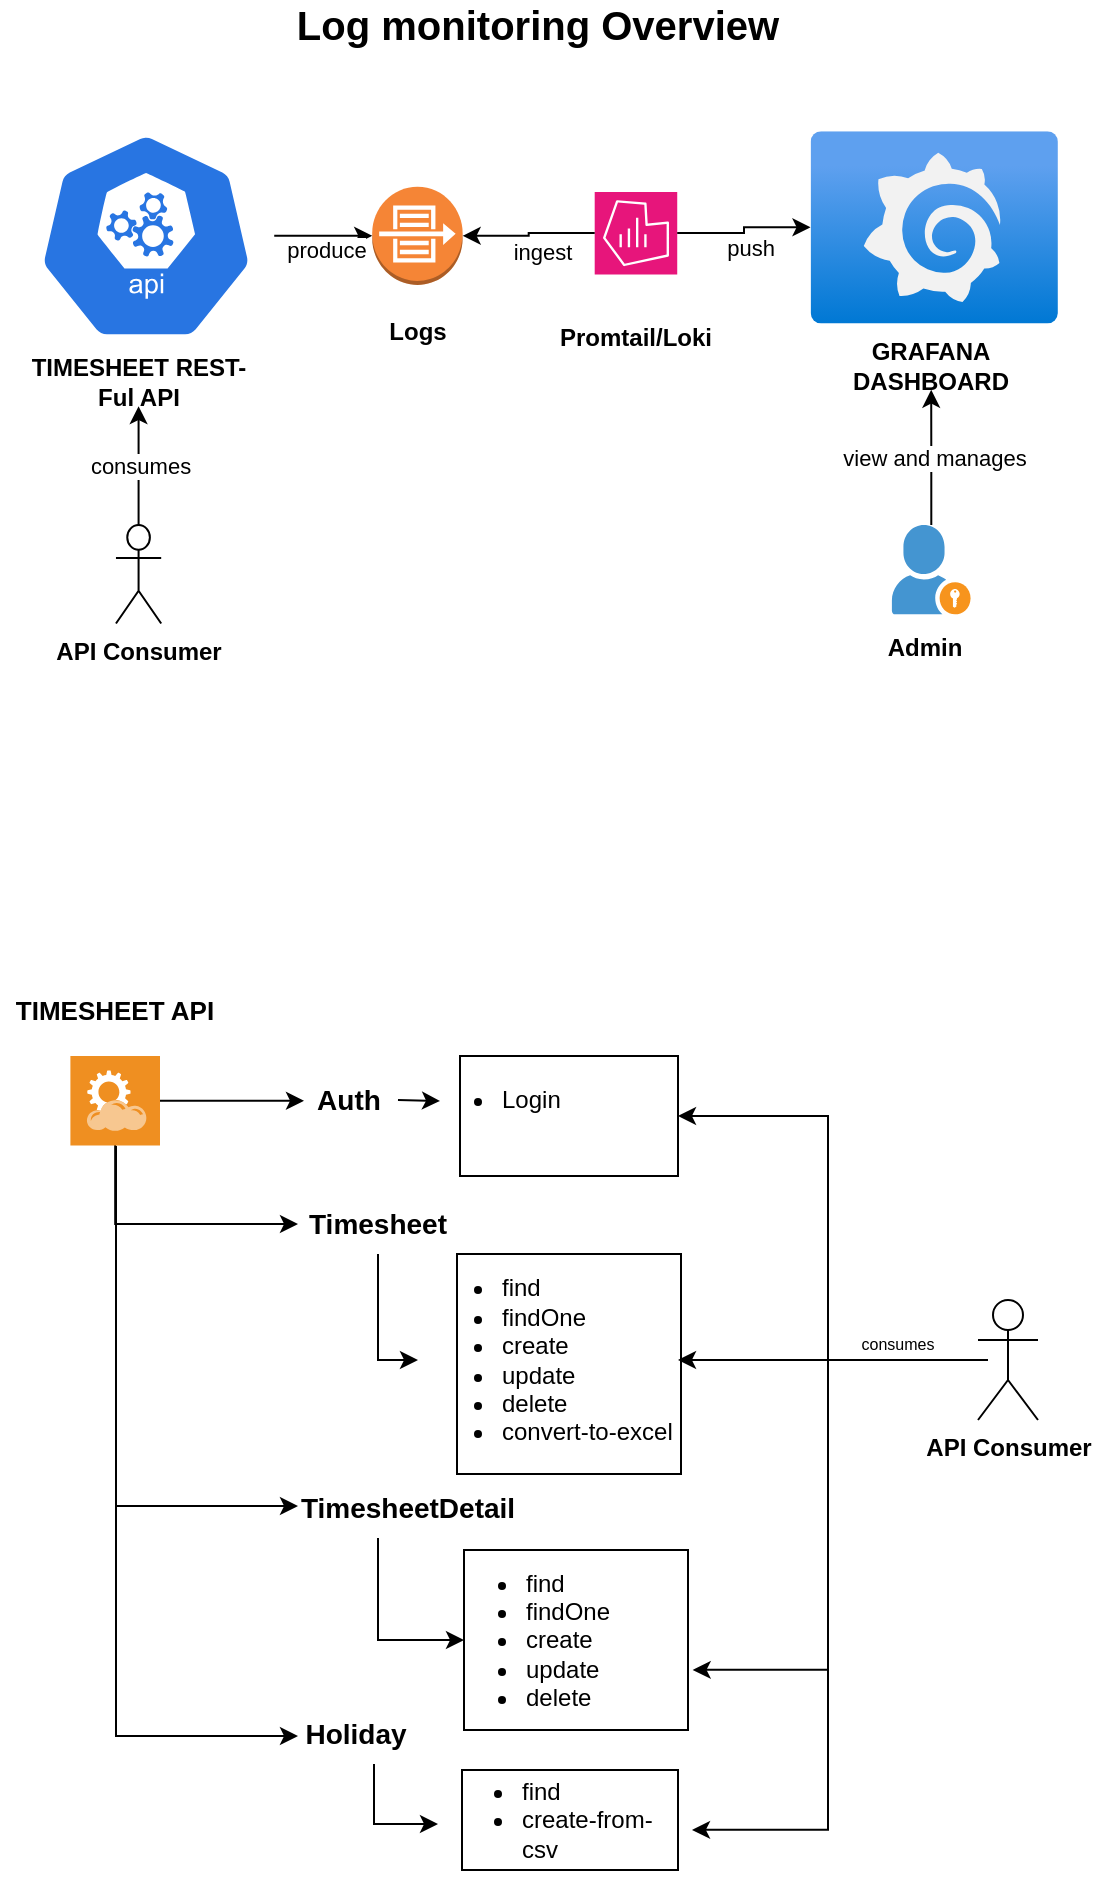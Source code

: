 <mxfile version="22.1.3" type="github">
  <diagram name="Page-1" id="UmZUJm98hy-MjdlWRy2L">
    <mxGraphModel dx="989" dy="622" grid="1" gridSize="10" guides="1" tooltips="1" connect="1" arrows="1" fold="1" page="1" pageScale="1" pageWidth="850" pageHeight="1100" math="0" shadow="0">
      <root>
        <mxCell id="0" />
        <mxCell id="1" parent="0" />
        <mxCell id="RZwhvctcLquMt1JPsXWP-3" value="&lt;b&gt;&lt;font style=&quot;font-size: 13px;&quot;&gt;TIMESHEET API&lt;/font&gt;&lt;/b&gt;" style="text;html=1;strokeColor=none;fillColor=none;align=center;verticalAlign=middle;whiteSpace=wrap;rounded=0;" vertex="1" parent="1">
          <mxGeometry x="111.1" y="650" width="115" height="10" as="geometry" />
        </mxCell>
        <mxCell id="RZwhvctcLquMt1JPsXWP-13" style="edgeStyle=orthogonalEdgeStyle;rounded=0;orthogonalLoop=1;jettySize=auto;html=1;" edge="1" parent="1" target="RZwhvctcLquMt1JPsXWP-8">
          <mxGeometry relative="1" as="geometry">
            <mxPoint x="395.0" y="700" as="targetPoint" />
            <mxPoint x="310" y="700" as="sourcePoint" />
          </mxGeometry>
        </mxCell>
        <mxCell id="RZwhvctcLquMt1JPsXWP-6" value="&lt;font size=&quot;1&quot; style=&quot;&quot;&gt;&lt;b style=&quot;font-size: 14px;&quot;&gt;Auth&lt;/b&gt;&lt;/font&gt;" style="text;html=1;strokeColor=none;fillColor=none;align=center;verticalAlign=middle;whiteSpace=wrap;rounded=0;" vertex="1" parent="1">
          <mxGeometry x="263" y="685.4" width="45" height="30" as="geometry" />
        </mxCell>
        <mxCell id="RZwhvctcLquMt1JPsXWP-23" value="" style="rounded=0;whiteSpace=wrap;html=1;" vertex="1" parent="1">
          <mxGeometry x="341" y="678" width="109" height="60" as="geometry" />
        </mxCell>
        <mxCell id="RZwhvctcLquMt1JPsXWP-8" value="&lt;ul&gt;&lt;li&gt;Login&lt;/li&gt;&lt;/ul&gt;" style="text;html=1;strokeColor=none;fillColor=none;align=left;verticalAlign=middle;whiteSpace=wrap;rounded=0;" vertex="1" parent="1">
          <mxGeometry x="320" y="685.4" width="70" height="30" as="geometry" />
        </mxCell>
        <mxCell id="RZwhvctcLquMt1JPsXWP-10" value="&lt;font size=&quot;1&quot; style=&quot;&quot;&gt;&lt;b style=&quot;font-size: 14px;&quot;&gt;Timesheet&lt;/b&gt;&lt;/font&gt;" style="text;html=1;strokeColor=none;fillColor=none;align=center;verticalAlign=middle;whiteSpace=wrap;rounded=0;" vertex="1" parent="1">
          <mxGeometry x="270" y="747" width="60" height="30" as="geometry" />
        </mxCell>
        <mxCell id="RZwhvctcLquMt1JPsXWP-11" value="" style="edgeStyle=orthogonalEdgeStyle;rounded=0;orthogonalLoop=1;jettySize=auto;html=1;entryX=0;entryY=0.5;entryDx=0;entryDy=0;" edge="1" parent="1" source="RZwhvctcLquMt1JPsXWP-4" target="RZwhvctcLquMt1JPsXWP-6">
          <mxGeometry relative="1" as="geometry">
            <mxPoint x="242" y="696" as="targetPoint" />
          </mxGeometry>
        </mxCell>
        <mxCell id="RZwhvctcLquMt1JPsXWP-22" value="" style="rounded=0;whiteSpace=wrap;html=1;" vertex="1" parent="1">
          <mxGeometry x="339.5" y="777" width="112" height="110" as="geometry" />
        </mxCell>
        <mxCell id="RZwhvctcLquMt1JPsXWP-15" value="&lt;ul&gt;&lt;li&gt;find&lt;/li&gt;&lt;li&gt;findOne&lt;/li&gt;&lt;li&gt;create&lt;/li&gt;&lt;li&gt;update&lt;/li&gt;&lt;li&gt;delete&lt;/li&gt;&lt;li&gt;convert-to-excel&lt;/li&gt;&lt;/ul&gt;" style="text;html=1;strokeColor=none;fillColor=none;align=left;verticalAlign=middle;whiteSpace=wrap;rounded=0;" vertex="1" parent="1">
          <mxGeometry x="320" y="815" width="130" height="30" as="geometry" />
        </mxCell>
        <mxCell id="RZwhvctcLquMt1JPsXWP-16" value="" style="edgeStyle=orthogonalEdgeStyle;rounded=0;orthogonalLoop=1;jettySize=auto;html=1;entryX=0;entryY=0.5;entryDx=0;entryDy=0;" edge="1" parent="1" source="RZwhvctcLquMt1JPsXWP-10" target="RZwhvctcLquMt1JPsXWP-15">
          <mxGeometry relative="1" as="geometry" />
        </mxCell>
        <mxCell id="RZwhvctcLquMt1JPsXWP-32" value="" style="endArrow=classic;html=1;rounded=0;edgeStyle=orthogonalEdgeStyle;" edge="1" parent="1">
          <mxGeometry width="50" height="50" relative="1" as="geometry">
            <mxPoint x="168.586" y="715" as="sourcePoint" />
            <mxPoint x="260" y="762" as="targetPoint" />
            <Array as="points">
              <mxPoint x="169" y="762" />
            </Array>
          </mxGeometry>
        </mxCell>
        <mxCell id="RZwhvctcLquMt1JPsXWP-33" style="edgeStyle=orthogonalEdgeStyle;rounded=0;orthogonalLoop=1;jettySize=auto;html=1;" edge="1" parent="1">
          <mxGeometry relative="1" as="geometry">
            <mxPoint x="169" y="723" as="sourcePoint" />
            <mxPoint x="260" y="903" as="targetPoint" />
            <Array as="points">
              <mxPoint x="169" y="903" />
            </Array>
          </mxGeometry>
        </mxCell>
        <mxCell id="RZwhvctcLquMt1JPsXWP-4" value="" style="shadow=0;dashed=0;html=1;strokeColor=none;fillColor=#EF8F21;labelPosition=center;verticalLabelPosition=bottom;verticalAlign=top;align=center;outlineConnect=0;shape=mxgraph.veeam.2d.restful_apis;" vertex="1" parent="1">
          <mxGeometry x="146.2" y="678" width="44.8" height="44.8" as="geometry" />
        </mxCell>
        <mxCell id="RZwhvctcLquMt1JPsXWP-41" style="edgeStyle=orthogonalEdgeStyle;rounded=0;orthogonalLoop=1;jettySize=auto;html=1;entryX=1;entryY=0.5;entryDx=0;entryDy=0;" edge="1" parent="1" source="RZwhvctcLquMt1JPsXWP-35" target="RZwhvctcLquMt1JPsXWP-15">
          <mxGeometry relative="1" as="geometry" />
        </mxCell>
        <mxCell id="RZwhvctcLquMt1JPsXWP-42" style="edgeStyle=orthogonalEdgeStyle;rounded=0;orthogonalLoop=1;jettySize=auto;html=1;entryX=1;entryY=0.5;entryDx=0;entryDy=0;" edge="1" parent="1" source="RZwhvctcLquMt1JPsXWP-35" target="RZwhvctcLquMt1JPsXWP-23">
          <mxGeometry relative="1" as="geometry" />
        </mxCell>
        <mxCell id="RZwhvctcLquMt1JPsXWP-35" value="&lt;b&gt;API Consumer&lt;/b&gt;" style="shape=umlActor;verticalLabelPosition=bottom;verticalAlign=top;html=1;outlineConnect=0;" vertex="1" parent="1">
          <mxGeometry x="600" y="800" width="30" height="60" as="geometry" />
        </mxCell>
        <mxCell id="RZwhvctcLquMt1JPsXWP-43" style="edgeStyle=orthogonalEdgeStyle;rounded=0;orthogonalLoop=1;jettySize=auto;html=1;entryX=1.003;entryY=0.666;entryDx=0;entryDy=0;entryPerimeter=0;" edge="1" parent="1">
          <mxGeometry relative="1" as="geometry">
            <mxPoint x="605" y="830.029" as="sourcePoint" />
            <mxPoint x="457.327" y="984.94" as="targetPoint" />
            <Array as="points">
              <mxPoint x="525" y="830" />
              <mxPoint x="525" y="985" />
            </Array>
          </mxGeometry>
        </mxCell>
        <mxCell id="RZwhvctcLquMt1JPsXWP-46" value="&lt;font style=&quot;font-size: 8px;&quot;&gt;consumes&lt;/font&gt;" style="text;html=1;strokeColor=none;fillColor=none;align=center;verticalAlign=middle;whiteSpace=wrap;rounded=0;" vertex="1" parent="1">
          <mxGeometry x="530" y="806" width="60" height="30" as="geometry" />
        </mxCell>
        <mxCell id="RZwhvctcLquMt1JPsXWP-47" value="" style="group" vertex="1" connectable="0" parent="1">
          <mxGeometry x="120" y="150" width="520" height="340" as="geometry" />
        </mxCell>
        <mxCell id="IkE8e9DSJf4OaHcmCH7N-23" value="" style="group" parent="RZwhvctcLquMt1JPsXWP-47" vertex="1" connectable="0">
          <mxGeometry x="393.391" y="262.548" width="120.58" height="77.452" as="geometry" />
        </mxCell>
        <mxCell id="IkE8e9DSJf4OaHcmCH7N-15" value="" style="shadow=0;dashed=0;html=1;strokeColor=none;fillColor=#4495D1;labelPosition=center;verticalLabelPosition=bottom;verticalAlign=top;align=center;outlineConnect=0;shape=mxgraph.veeam.portal_admin;" parent="IkE8e9DSJf4OaHcmCH7N-23" vertex="1">
          <mxGeometry x="43.559" width="39.339" height="44.633" as="geometry" />
        </mxCell>
        <mxCell id="IkE8e9DSJf4OaHcmCH7N-19" value="&lt;b&gt;Admin&lt;/b&gt;" style="text;html=1;strokeColor=none;fillColor=none;align=center;verticalAlign=middle;whiteSpace=wrap;rounded=0;" parent="IkE8e9DSJf4OaHcmCH7N-23" vertex="1">
          <mxGeometry y="49.556" width="120.58" height="24.614" as="geometry" />
        </mxCell>
        <mxCell id="IkE8e9DSJf4OaHcmCH7N-33" value="" style="group" parent="RZwhvctcLquMt1JPsXWP-47" vertex="1" connectable="0">
          <mxGeometry y="65.637" width="520" height="137.436" as="geometry" />
        </mxCell>
        <mxCell id="IkE8e9DSJf4OaHcmCH7N-20" value="" style="group" parent="IkE8e9DSJf4OaHcmCH7N-33" vertex="1" connectable="0">
          <mxGeometry width="128.116" height="137.436" as="geometry" />
        </mxCell>
        <mxCell id="IkE8e9DSJf4OaHcmCH7N-3" value="" style="sketch=0;html=1;dashed=0;whitespace=wrap;fillColor=#2875E2;strokeColor=#ffffff;points=[[0.005,0.63,0],[0.1,0.2,0],[0.9,0.2,0],[0.5,0,0],[0.995,0.63,0],[0.72,0.99,0],[0.5,1,0],[0.28,0.99,0]];verticalLabelPosition=bottom;align=center;verticalAlign=top;shape=mxgraph.kubernetes.icon;prIcon=api" parent="IkE8e9DSJf4OaHcmCH7N-20" vertex="1">
          <mxGeometry width="128.116" height="104.609" as="geometry" />
        </mxCell>
        <mxCell id="IkE8e9DSJf4OaHcmCH7N-6" value="&lt;b&gt;TIMESHEET REST-Ful API&lt;/b&gt;" style="text;html=1;strokeColor=none;fillColor=none;align=center;verticalAlign=middle;whiteSpace=wrap;rounded=0;" parent="IkE8e9DSJf4OaHcmCH7N-20" vertex="1">
          <mxGeometry y="112.822" width="120.58" height="24.614" as="geometry" />
        </mxCell>
        <mxCell id="IkE8e9DSJf4OaHcmCH7N-24" value="" style="group" parent="IkE8e9DSJf4OaHcmCH7N-33" vertex="1" connectable="0">
          <mxGeometry x="169.565" y="27.789" width="60.29" height="85.033" as="geometry" />
        </mxCell>
        <mxCell id="IkE8e9DSJf4OaHcmCH7N-2" value="" style="outlineConnect=0;dashed=0;verticalLabelPosition=bottom;verticalAlign=top;align=center;html=1;shape=mxgraph.aws3.flow_logs;fillColor=#F58536;gradientColor=none;" parent="IkE8e9DSJf4OaHcmCH7N-24" vertex="1">
          <mxGeometry x="7.536" width="45.217" height="49.023" as="geometry" />
        </mxCell>
        <mxCell id="IkE8e9DSJf4OaHcmCH7N-13" value="&lt;b&gt;Logs&lt;/b&gt;" style="text;html=1;strokeColor=none;fillColor=none;align=center;verticalAlign=middle;whiteSpace=wrap;rounded=0;" parent="IkE8e9DSJf4OaHcmCH7N-24" vertex="1">
          <mxGeometry y="60.419" width="60.29" height="24.614" as="geometry" />
        </mxCell>
        <mxCell id="IkE8e9DSJf4OaHcmCH7N-25" value="" style="group" parent="IkE8e9DSJf4OaHcmCH7N-33" vertex="1" connectable="0">
          <mxGeometry x="278.841" y="30.308" width="60.29" height="85.033" as="geometry" />
        </mxCell>
        <mxCell id="IkE8e9DSJf4OaHcmCH7N-5" value="" style="sketch=0;points=[[0,0,0],[0.25,0,0],[0.5,0,0],[0.75,0,0],[1,0,0],[0,1,0],[0.25,1,0],[0.5,1,0],[0.75,1,0],[1,1,0],[0,0.25,0],[0,0.5,0],[0,0.75,0],[1,0.25,0],[1,0.5,0],[1,0.75,0]];points=[[0,0,0],[0.25,0,0],[0.5,0,0],[0.75,0,0],[1,0,0],[0,1,0],[0.25,1,0],[0.5,1,0],[0.75,1,0],[1,1,0],[0,0.25,0],[0,0.5,0],[0,0.75,0],[1,0.25,0],[1,0.5,0],[1,0.75,0]];outlineConnect=0;fontColor=#232F3E;fillColor=#E7157B;strokeColor=#ffffff;dashed=0;verticalLabelPosition=bottom;verticalAlign=top;align=center;html=1;fontSize=12;fontStyle=0;aspect=fixed;shape=mxgraph.aws4.resourceIcon;resIcon=mxgraph.aws4.managed_service_for_grafana;" parent="IkE8e9DSJf4OaHcmCH7N-25" vertex="1">
          <mxGeometry x="9.511" width="41.261" height="41.261" as="geometry" />
        </mxCell>
        <mxCell id="IkE8e9DSJf4OaHcmCH7N-14" value="&lt;b&gt;Promtail/Loki&lt;/b&gt;" style="text;html=1;strokeColor=none;fillColor=none;align=center;verticalAlign=middle;whiteSpace=wrap;rounded=0;" parent="IkE8e9DSJf4OaHcmCH7N-25" vertex="1">
          <mxGeometry y="60.419" width="60.29" height="24.614" as="geometry" />
        </mxCell>
        <mxCell id="IkE8e9DSJf4OaHcmCH7N-26" value="" style="group" parent="IkE8e9DSJf4OaHcmCH7N-33" vertex="1" connectable="0">
          <mxGeometry x="396.255" width="123.745" height="129.223" as="geometry" />
        </mxCell>
        <mxCell id="IkE8e9DSJf4OaHcmCH7N-4" value="" style="image;aspect=fixed;html=1;points=[];align=center;fontSize=12;image=img/lib/azure2/other/Grafana.svg;" parent="IkE8e9DSJf4OaHcmCH7N-26" vertex="1">
          <mxGeometry width="123.745" height="96.087" as="geometry" />
        </mxCell>
        <mxCell id="IkE8e9DSJf4OaHcmCH7N-7" value="&lt;b&gt;GRAFANA DASHBOARD&lt;/b&gt;" style="text;html=1;strokeColor=none;fillColor=none;align=center;verticalAlign=middle;whiteSpace=wrap;rounded=0;" parent="IkE8e9DSJf4OaHcmCH7N-26" vertex="1">
          <mxGeometry y="104.609" width="120.58" height="24.614" as="geometry" />
        </mxCell>
        <mxCell id="IkE8e9DSJf4OaHcmCH7N-27" value="" style="edgeStyle=orthogonalEdgeStyle;rounded=0;orthogonalLoop=1;jettySize=auto;html=1;" parent="IkE8e9DSJf4OaHcmCH7N-33" source="IkE8e9DSJf4OaHcmCH7N-3" target="IkE8e9DSJf4OaHcmCH7N-2" edge="1">
          <mxGeometry relative="1" as="geometry" />
        </mxCell>
        <mxCell id="IkE8e9DSJf4OaHcmCH7N-30" value="produce" style="edgeLabel;html=1;align=center;verticalAlign=middle;resizable=0;points=[];" parent="IkE8e9DSJf4OaHcmCH7N-27" vertex="1" connectable="0">
          <mxGeometry x="-0.549" y="-7" relative="1" as="geometry">
            <mxPoint x="15" as="offset" />
          </mxGeometry>
        </mxCell>
        <mxCell id="IkE8e9DSJf4OaHcmCH7N-28" value="" style="edgeStyle=orthogonalEdgeStyle;rounded=0;orthogonalLoop=1;jettySize=auto;html=1;" parent="IkE8e9DSJf4OaHcmCH7N-33" source="IkE8e9DSJf4OaHcmCH7N-5" target="IkE8e9DSJf4OaHcmCH7N-2" edge="1">
          <mxGeometry relative="1" as="geometry" />
        </mxCell>
        <mxCell id="IkE8e9DSJf4OaHcmCH7N-31" value="ingest" style="edgeLabel;html=1;align=center;verticalAlign=middle;resizable=0;points=[];" parent="IkE8e9DSJf4OaHcmCH7N-28" vertex="1" connectable="0">
          <mxGeometry x="0.042" y="2" relative="1" as="geometry">
            <mxPoint x="7" y="6" as="offset" />
          </mxGeometry>
        </mxCell>
        <mxCell id="IkE8e9DSJf4OaHcmCH7N-29" value="" style="edgeStyle=orthogonalEdgeStyle;rounded=0;orthogonalLoop=1;jettySize=auto;html=1;" parent="IkE8e9DSJf4OaHcmCH7N-33" source="IkE8e9DSJf4OaHcmCH7N-5" target="IkE8e9DSJf4OaHcmCH7N-4" edge="1">
          <mxGeometry relative="1" as="geometry" />
        </mxCell>
        <mxCell id="IkE8e9DSJf4OaHcmCH7N-32" value="push" style="edgeLabel;html=1;align=center;verticalAlign=middle;resizable=0;points=[];" parent="IkE8e9DSJf4OaHcmCH7N-29" vertex="1" connectable="0">
          <mxGeometry x="-0.112" y="-2" relative="1" as="geometry">
            <mxPoint x="5" y="5" as="offset" />
          </mxGeometry>
        </mxCell>
        <mxCell id="IkE8e9DSJf4OaHcmCH7N-35" value="" style="edgeStyle=orthogonalEdgeStyle;rounded=0;orthogonalLoop=1;jettySize=auto;html=1;" parent="RZwhvctcLquMt1JPsXWP-47" source="IkE8e9DSJf4OaHcmCH7N-34" target="IkE8e9DSJf4OaHcmCH7N-6" edge="1">
          <mxGeometry relative="1" as="geometry" />
        </mxCell>
        <mxCell id="IkE8e9DSJf4OaHcmCH7N-36" value="consumes" style="edgeLabel;html=1;align=center;verticalAlign=middle;resizable=0;points=[];" parent="IkE8e9DSJf4OaHcmCH7N-35" vertex="1" connectable="0">
          <mxGeometry x="0.007" relative="1" as="geometry">
            <mxPoint as="offset" />
          </mxGeometry>
        </mxCell>
        <mxCell id="IkE8e9DSJf4OaHcmCH7N-34" value="&lt;b&gt;API Consumer&lt;/b&gt;" style="shape=umlActor;verticalLabelPosition=bottom;verticalAlign=top;html=1;outlineConnect=0;" parent="RZwhvctcLquMt1JPsXWP-47" vertex="1">
          <mxGeometry x="48.986" y="262.548" width="22.609" height="49.228" as="geometry" />
        </mxCell>
        <mxCell id="IkE8e9DSJf4OaHcmCH7N-37" value="" style="edgeStyle=orthogonalEdgeStyle;rounded=0;orthogonalLoop=1;jettySize=auto;html=1;" parent="RZwhvctcLquMt1JPsXWP-47" source="IkE8e9DSJf4OaHcmCH7N-15" target="IkE8e9DSJf4OaHcmCH7N-7" edge="1">
          <mxGeometry relative="1" as="geometry" />
        </mxCell>
        <mxCell id="IkE8e9DSJf4OaHcmCH7N-38" value="view and manages" style="edgeLabel;html=1;align=center;verticalAlign=middle;resizable=0;points=[];" parent="IkE8e9DSJf4OaHcmCH7N-37" vertex="1" connectable="0">
          <mxGeometry x="-0.001" y="-1" relative="1" as="geometry">
            <mxPoint as="offset" />
          </mxGeometry>
        </mxCell>
        <mxCell id="IkE8e9DSJf4OaHcmCH7N-39" value="&lt;b&gt;&lt;font style=&quot;font-size: 20px;&quot;&gt;Log monitoring Overview&lt;/font&gt;&lt;/b&gt;" style="text;html=1;strokeColor=none;fillColor=none;align=center;verticalAlign=middle;whiteSpace=wrap;rounded=0;" parent="RZwhvctcLquMt1JPsXWP-47" vertex="1">
          <mxGeometry x="130.377" width="260" height="24.614" as="geometry" />
        </mxCell>
        <mxCell id="RZwhvctcLquMt1JPsXWP-25" value="&lt;font size=&quot;1&quot; style=&quot;&quot;&gt;&lt;b style=&quot;font-size: 14px;&quot;&gt;TimesheetDetail&lt;/b&gt;&lt;/font&gt;" style="text;html=1;strokeColor=none;fillColor=none;align=center;verticalAlign=middle;whiteSpace=wrap;rounded=0;" vertex="1" parent="1">
          <mxGeometry x="285" y="889" width="60" height="30" as="geometry" />
        </mxCell>
        <mxCell id="RZwhvctcLquMt1JPsXWP-26" value="" style="whiteSpace=wrap;html=1;align=left;" vertex="1" parent="1">
          <mxGeometry x="343" y="925" width="112" height="90" as="geometry" />
        </mxCell>
        <mxCell id="RZwhvctcLquMt1JPsXWP-27" value="" style="edgeStyle=orthogonalEdgeStyle;rounded=0;orthogonalLoop=1;jettySize=auto;html=1;entryX=0;entryY=0.5;entryDx=0;entryDy=0;" edge="1" parent="1" source="RZwhvctcLquMt1JPsXWP-25" target="RZwhvctcLquMt1JPsXWP-26">
          <mxGeometry relative="1" as="geometry">
            <Array as="points">
              <mxPoint x="300" y="970" />
            </Array>
          </mxGeometry>
        </mxCell>
        <mxCell id="RZwhvctcLquMt1JPsXWP-28" value="&lt;ul&gt;&lt;li&gt;find&lt;/li&gt;&lt;li&gt;findOne&lt;/li&gt;&lt;li&gt;create&lt;/li&gt;&lt;li&gt;update&lt;/li&gt;&lt;li&gt;delete&lt;/li&gt;&lt;/ul&gt;" style="text;html=1;strokeColor=none;fillColor=none;align=left;verticalAlign=middle;whiteSpace=wrap;rounded=0;" vertex="1" parent="1">
          <mxGeometry x="332" y="945" width="100" height="50" as="geometry" />
        </mxCell>
        <mxCell id="RZwhvctcLquMt1JPsXWP-51" style="edgeStyle=orthogonalEdgeStyle;rounded=0;orthogonalLoop=1;jettySize=auto;html=1;" edge="1" parent="1" source="RZwhvctcLquMt1JPsXWP-50" target="RZwhvctcLquMt1JPsXWP-54">
          <mxGeometry relative="1" as="geometry">
            <mxPoint x="338" y="1082" as="targetPoint" />
            <Array as="points">
              <mxPoint x="298" y="1062" />
            </Array>
          </mxGeometry>
        </mxCell>
        <mxCell id="RZwhvctcLquMt1JPsXWP-50" value="&lt;font size=&quot;1&quot; style=&quot;&quot;&gt;&lt;b style=&quot;font-size: 14px;&quot;&gt;Holiday&lt;/b&gt;&lt;/font&gt;" style="text;html=1;strokeColor=none;fillColor=none;align=center;verticalAlign=middle;whiteSpace=wrap;rounded=0;" vertex="1" parent="1">
          <mxGeometry x="259" y="1002" width="60" height="30" as="geometry" />
        </mxCell>
        <mxCell id="RZwhvctcLquMt1JPsXWP-52" value="" style="rounded=0;whiteSpace=wrap;html=1;" vertex="1" parent="1">
          <mxGeometry x="342" y="1035" width="108" height="50" as="geometry" />
        </mxCell>
        <mxCell id="RZwhvctcLquMt1JPsXWP-54" value="&lt;ul&gt;&lt;li&gt;find&lt;/li&gt;&lt;li&gt;create-from-csv&lt;/li&gt;&lt;/ul&gt;" style="text;html=1;strokeColor=none;fillColor=none;align=left;verticalAlign=middle;whiteSpace=wrap;rounded=0;" vertex="1" parent="1">
          <mxGeometry x="330" y="1035" width="117" height="50" as="geometry" />
        </mxCell>
        <mxCell id="RZwhvctcLquMt1JPsXWP-56" style="edgeStyle=orthogonalEdgeStyle;rounded=0;orthogonalLoop=1;jettySize=auto;html=1;" edge="1" parent="1">
          <mxGeometry relative="1" as="geometry">
            <mxPoint x="169" y="838" as="sourcePoint" />
            <mxPoint x="260" y="1018" as="targetPoint" />
            <Array as="points">
              <mxPoint x="169" y="1018" />
            </Array>
          </mxGeometry>
        </mxCell>
        <mxCell id="RZwhvctcLquMt1JPsXWP-57" style="edgeStyle=orthogonalEdgeStyle;rounded=0;orthogonalLoop=1;jettySize=auto;html=1;entryX=1.003;entryY=0.666;entryDx=0;entryDy=0;entryPerimeter=0;" edge="1" parent="1">
          <mxGeometry relative="1" as="geometry">
            <mxPoint x="525" y="910" as="sourcePoint" />
            <mxPoint x="456.997" y="1064.94" as="targetPoint" />
            <Array as="points">
              <mxPoint x="524.67" y="910" />
              <mxPoint x="524.67" y="1065" />
            </Array>
          </mxGeometry>
        </mxCell>
      </root>
    </mxGraphModel>
  </diagram>
</mxfile>
